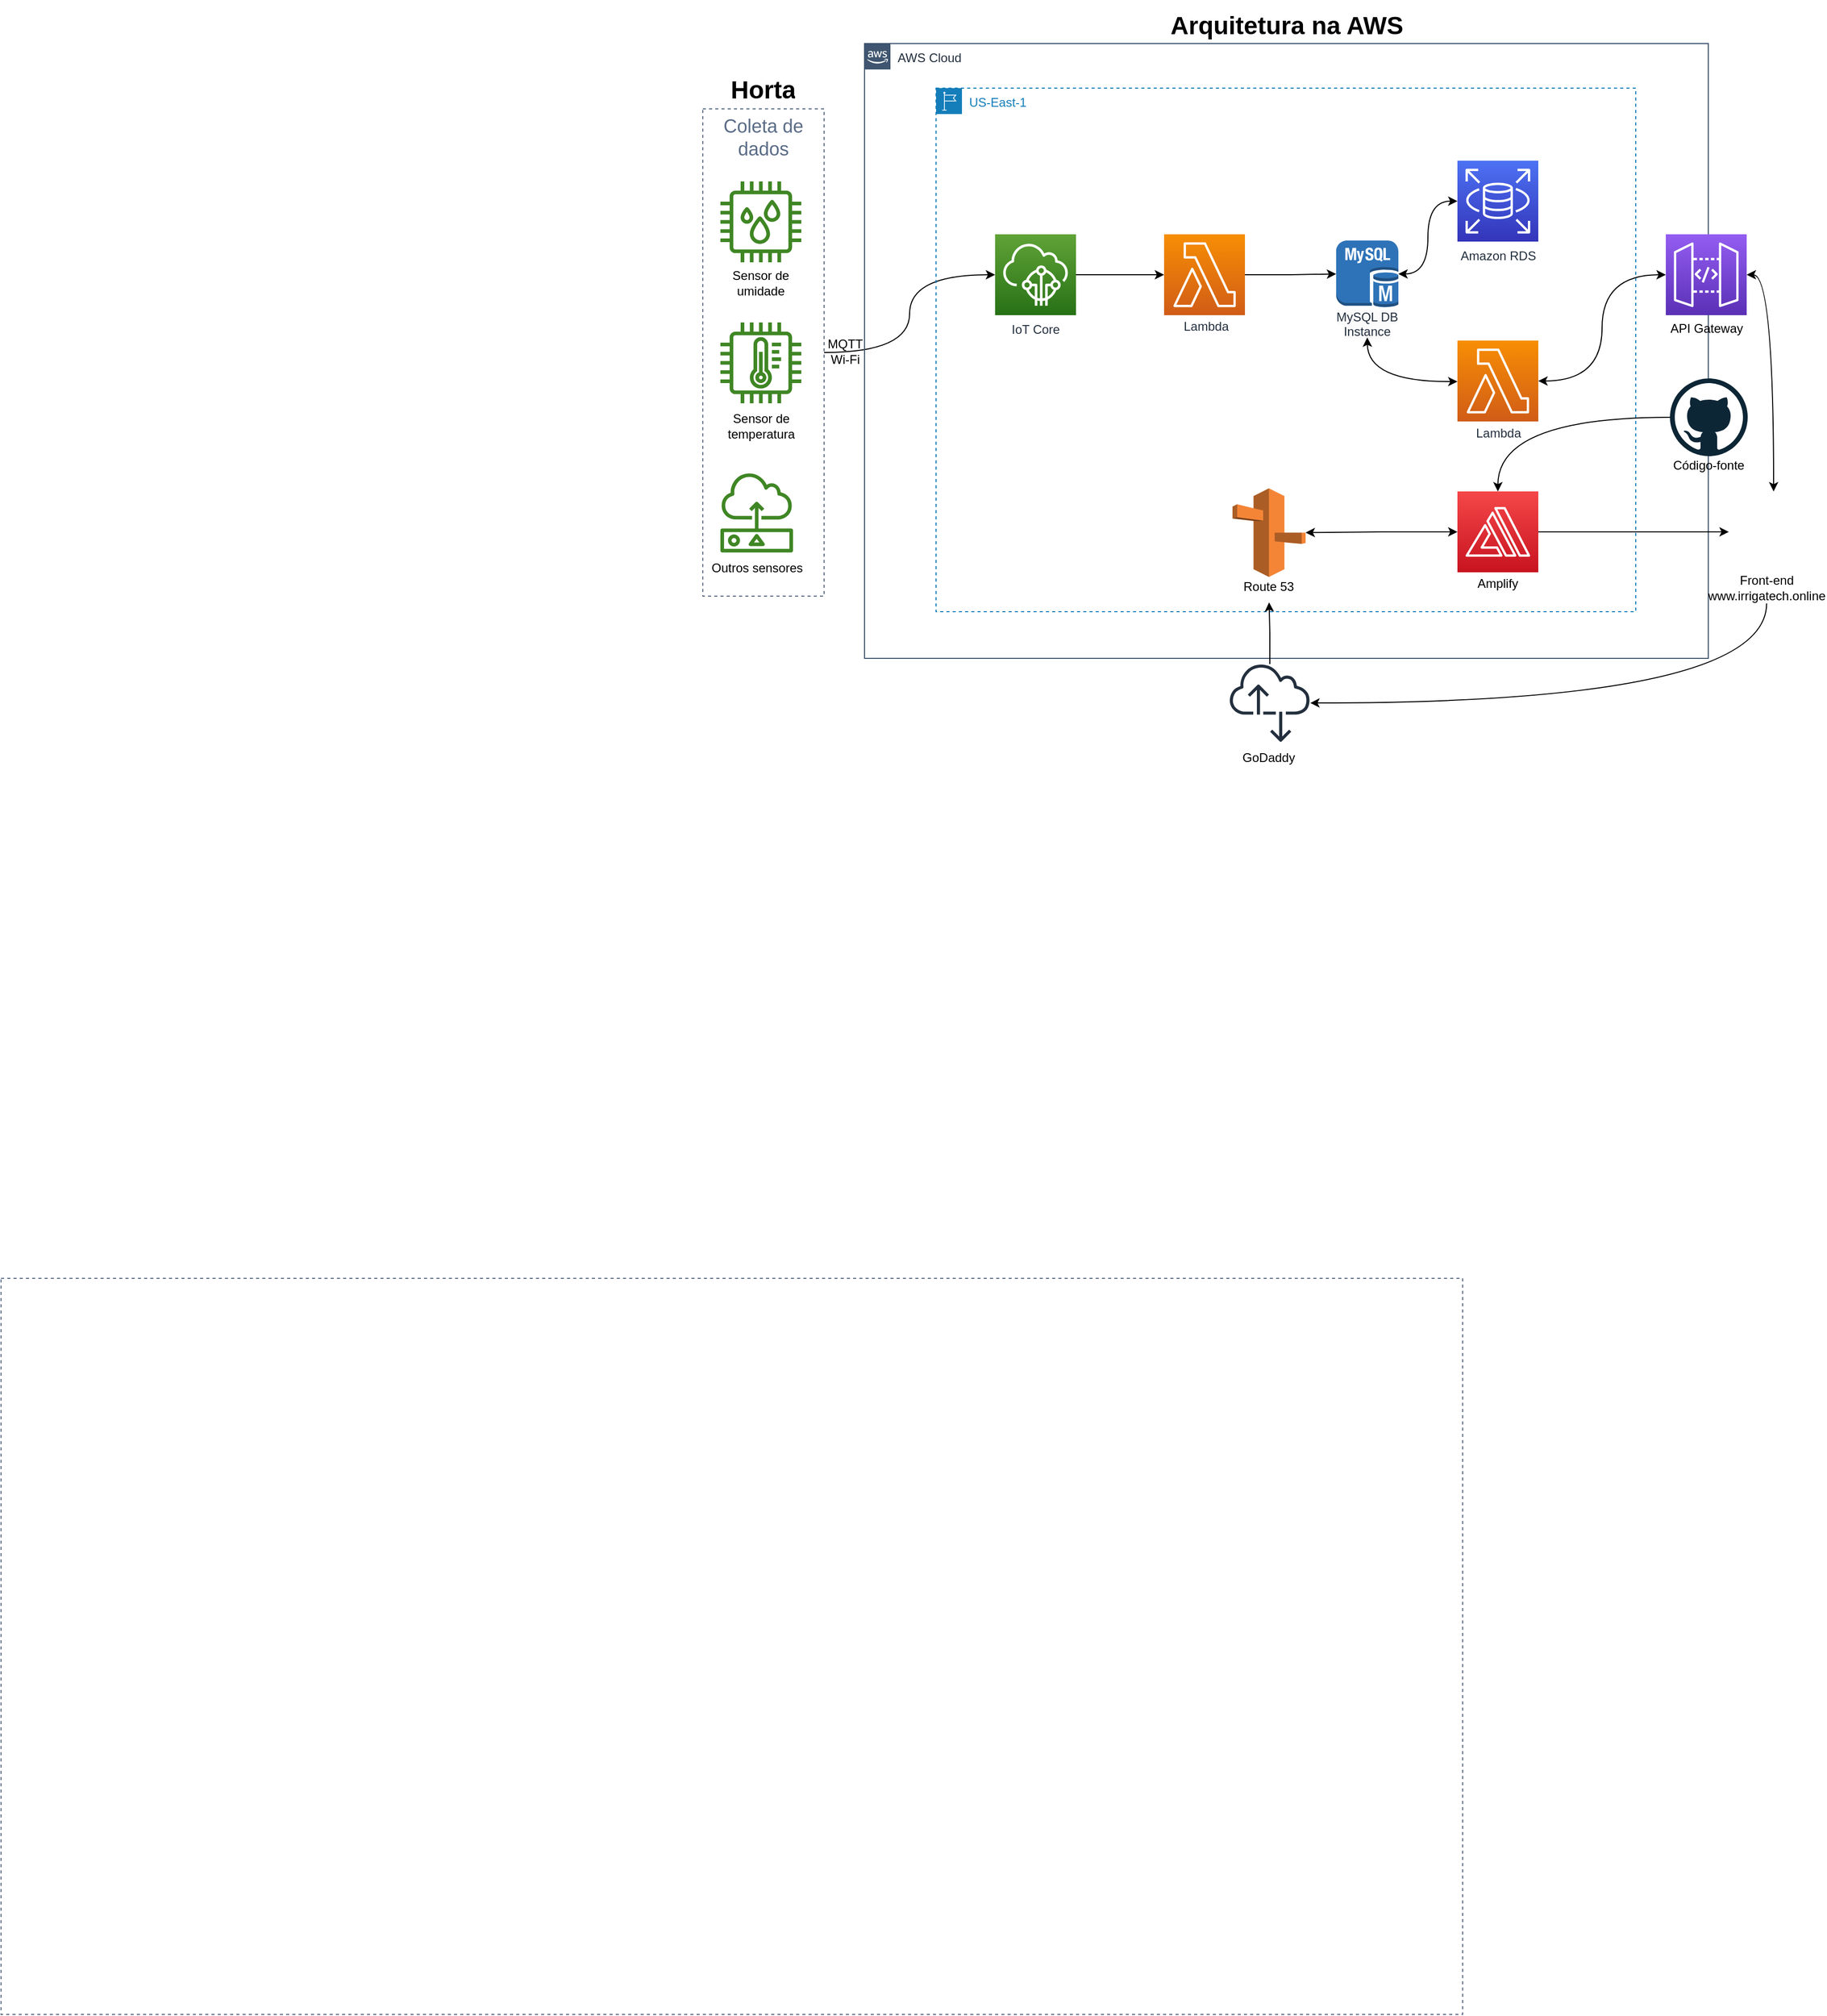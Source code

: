 <mxfile version="21.6.8" type="github">
  <diagram id="Ht1M8jgEwFfnCIfOTk4-" name="Page-1">
    <mxGraphModel dx="2234" dy="2758" grid="0" gridSize="10" guides="1" tooltips="1" connect="1" arrows="1" fold="1" page="0" pageScale="1" pageWidth="1169" pageHeight="827" background="#ffffff" math="0" shadow="0">
      <root>
        <mxCell id="0" />
        <mxCell id="1" parent="0" />
        <mxCell id="kr5C1dYKx8-NlbAN7hlA-49" style="edgeStyle=orthogonalEdgeStyle;rounded=0;orthogonalLoop=1;jettySize=auto;html=1;curved=1;" parent="1" source="kr5C1dYKx8-NlbAN7hlA-40" target="kr5C1dYKx8-NlbAN7hlA-3" edge="1">
          <mxGeometry relative="1" as="geometry" />
        </mxCell>
        <mxCell id="UEzPUAAOIrF-is8g5C7q-154" value="AWS Cloud" style="points=[[0,0],[0.25,0],[0.5,0],[0.75,0],[1,0],[1,0.25],[1,0.5],[1,0.75],[1,1],[0.75,1],[0.5,1],[0.25,1],[0,1],[0,0.75],[0,0.5],[0,0.25]];outlineConnect=0;gradientColor=none;html=1;whiteSpace=wrap;fontSize=12;fontStyle=0;shape=mxgraph.aws4.group;grIcon=mxgraph.aws4.group_aws_cloud_alt;strokeColor=#3F5570;fillColor=none;verticalAlign=top;align=left;spacingLeft=30;fontColor=#232F3E;dashed=0;labelBackgroundColor=#ffffff;container=1;pointerEvents=0;collapsible=0;recursiveResize=0;" parent="1" vertex="1">
          <mxGeometry x="377" y="-1667" width="814" height="593" as="geometry" />
        </mxCell>
        <mxCell id="kr5C1dYKx8-NlbAN7hlA-50" value="US-East-1&lt;br&gt;" style="points=[[0,0],[0.25,0],[0.5,0],[0.75,0],[1,0],[1,0.25],[1,0.5],[1,0.75],[1,1],[0.75,1],[0.5,1],[0.25,1],[0,1],[0,0.75],[0,0.5],[0,0.25]];outlineConnect=0;gradientColor=none;html=1;whiteSpace=wrap;fontSize=12;fontStyle=0;container=1;pointerEvents=0;collapsible=0;recursiveResize=0;shape=mxgraph.aws4.group;grIcon=mxgraph.aws4.group_region;strokeColor=#147EBA;fillColor=none;verticalAlign=top;align=left;spacingLeft=30;fontColor=#147EBA;dashed=1;" parent="UEzPUAAOIrF-is8g5C7q-154" vertex="1">
          <mxGeometry x="69" y="43" width="675" height="505" as="geometry" />
        </mxCell>
        <mxCell id="PHAPixelp1myfmrrP2Om-14" style="edgeStyle=orthogonalEdgeStyle;rounded=0;orthogonalLoop=1;jettySize=auto;html=1;startArrow=classic;startFill=1;curved=1;" parent="kr5C1dYKx8-NlbAN7hlA-50" source="kr5C1dYKx8-NlbAN7hlA-10" target="kr5C1dYKx8-NlbAN7hlA-13" edge="1">
          <mxGeometry relative="1" as="geometry" />
        </mxCell>
        <mxCell id="kr5C1dYKx8-NlbAN7hlA-10" value="Amazon RDS" style="sketch=0;points=[[0,0,0],[0.25,0,0],[0.5,0,0],[0.75,0,0],[1,0,0],[0,1,0],[0.25,1,0],[0.5,1,0],[0.75,1,0],[1,1,0],[0,0.25,0],[0,0.5,0],[0,0.75,0],[1,0.25,0],[1,0.5,0],[1,0.75,0]];outlineConnect=0;fontColor=#232F3E;gradientColor=#4D72F3;gradientDirection=north;fillColor=#3334B9;strokeColor=#ffffff;dashed=0;verticalLabelPosition=bottom;verticalAlign=top;align=center;html=1;fontSize=12;fontStyle=0;aspect=fixed;shape=mxgraph.aws4.resourceIcon;resIcon=mxgraph.aws4.rds;" parent="kr5C1dYKx8-NlbAN7hlA-50" vertex="1">
          <mxGeometry x="503" y="70" width="78" height="78" as="geometry" />
        </mxCell>
        <mxCell id="kr5C1dYKx8-NlbAN7hlA-16" value="" style="group" parent="kr5C1dYKx8-NlbAN7hlA-50" vertex="1" connectable="0">
          <mxGeometry x="381" y="147" width="70" height="99.5" as="geometry" />
        </mxCell>
        <mxCell id="kr5C1dYKx8-NlbAN7hlA-13" value="" style="outlineConnect=0;dashed=0;verticalLabelPosition=bottom;verticalAlign=top;align=center;html=1;shape=mxgraph.aws3.mysql_db_instance;fillColor=#2E73B8;gradientColor=none;" parent="kr5C1dYKx8-NlbAN7hlA-16" vertex="1">
          <mxGeometry x="5" width="60" height="64.5" as="geometry" />
        </mxCell>
        <mxCell id="kr5C1dYKx8-NlbAN7hlA-14" value="&lt;span style=&quot;color: rgb(35, 47, 62); font-family: Helvetica; font-size: 12px; font-style: normal; font-variant-ligatures: normal; font-variant-caps: normal; font-weight: 400; letter-spacing: normal; orphans: 2; text-indent: 0px; text-transform: none; widows: 2; word-spacing: 0px; -webkit-text-stroke-width: 0px; background-color: rgb(251, 251, 251); text-decoration-thickness: initial; text-decoration-style: initial; text-decoration-color: initial; float: none; display: inline !important;&quot;&gt;MySQL DB Instance&lt;/span&gt;" style="text;whiteSpace=wrap;html=1;align=center;fillColor=none;" parent="kr5C1dYKx8-NlbAN7hlA-16" vertex="1">
          <mxGeometry y="59.5" width="70" height="40" as="geometry" />
        </mxCell>
        <mxCell id="PHAPixelp1myfmrrP2Om-18" style="edgeStyle=orthogonalEdgeStyle;rounded=0;orthogonalLoop=1;jettySize=auto;html=1;curved=1;startArrow=classic;startFill=1;" parent="kr5C1dYKx8-NlbAN7hlA-50" edge="1">
          <mxGeometry relative="1" as="geometry">
            <mxPoint x="503" y="283" as="sourcePoint" />
            <mxPoint x="416" y="240.5" as="targetPoint" />
          </mxGeometry>
        </mxCell>
        <mxCell id="PHAPixelp1myfmrrP2Om-1" value="" style="sketch=0;points=[[0,0,0],[0.25,0,0],[0.5,0,0],[0.75,0,0],[1,0,0],[0,1,0],[0.25,1,0],[0.5,1,0],[0.75,1,0],[1,1,0],[0,0.25,0],[0,0.5,0],[0,0.75,0],[1,0.25,0],[1,0.5,0],[1,0.75,0]];outlineConnect=0;fontColor=#232F3E;gradientColor=#F78E04;gradientDirection=north;fillColor=#D05C17;strokeColor=#ffffff;dashed=0;verticalLabelPosition=bottom;verticalAlign=top;align=center;html=1;fontSize=12;fontStyle=0;aspect=fixed;shape=mxgraph.aws4.resourceIcon;resIcon=mxgraph.aws4.lambda;" parent="kr5C1dYKx8-NlbAN7hlA-50" vertex="1">
          <mxGeometry x="503" y="243.5" width="78" height="78" as="geometry" />
        </mxCell>
        <mxCell id="kr5C1dYKx8-NlbAN7hlA-8" value="" style="group" parent="kr5C1dYKx8-NlbAN7hlA-50" vertex="1" connectable="0">
          <mxGeometry x="57" y="141" width="78" height="118" as="geometry" />
        </mxCell>
        <mxCell id="kr5C1dYKx8-NlbAN7hlA-6" value="&lt;div style=&quot;text-align: center;&quot;&gt;&lt;font color=&quot;#232f3e&quot;&gt;&lt;span style=&quot;background-color: rgb(255, 255, 255);&quot;&gt;IoT Core&lt;/span&gt;&lt;/font&gt;&lt;/div&gt;" style="text;whiteSpace=wrap;html=1;" parent="kr5C1dYKx8-NlbAN7hlA-8" vertex="1">
          <mxGeometry x="13.5" y="78" width="51" height="40" as="geometry" />
        </mxCell>
        <mxCell id="kr5C1dYKx8-NlbAN7hlA-3" value="" style="sketch=0;points=[[0,0,0],[0.25,0,0],[0.5,0,0],[0.75,0,0],[1,0,0],[0,1,0],[0.25,1,0],[0.5,1,0],[0.75,1,0],[1,1,0],[0,0.25,0],[0,0.5,0],[0,0.75,0],[1,0.25,0],[1,0.5,0],[1,0.75,0]];outlineConnect=0;fontColor=#232F3E;gradientColor=#60A337;gradientDirection=north;fillColor=#277116;strokeColor=#ffffff;dashed=0;verticalLabelPosition=bottom;verticalAlign=top;align=center;html=1;fontSize=12;fontStyle=0;aspect=fixed;shape=mxgraph.aws4.resourceIcon;resIcon=mxgraph.aws4.iot_core;" parent="kr5C1dYKx8-NlbAN7hlA-8" vertex="1">
          <mxGeometry width="78" height="78" as="geometry" />
        </mxCell>
        <mxCell id="kr5C1dYKx8-NlbAN7hlA-51" style="edgeStyle=orthogonalEdgeStyle;rounded=0;orthogonalLoop=1;jettySize=auto;html=1;exitX=1;exitY=0.5;exitDx=0;exitDy=0;exitPerimeter=0;" parent="kr5C1dYKx8-NlbAN7hlA-50" source="kr5C1dYKx8-NlbAN7hlA-3" target="PHAPixelp1myfmrrP2Om-6" edge="1">
          <mxGeometry relative="1" as="geometry">
            <mxPoint x="217.001" y="180" as="targetPoint" />
          </mxGeometry>
        </mxCell>
        <mxCell id="PHAPixelp1myfmrrP2Om-16" style="edgeStyle=orthogonalEdgeStyle;rounded=0;orthogonalLoop=1;jettySize=auto;html=1;" parent="kr5C1dYKx8-NlbAN7hlA-50" source="PHAPixelp1myfmrrP2Om-6" target="kr5C1dYKx8-NlbAN7hlA-13" edge="1">
          <mxGeometry relative="1" as="geometry" />
        </mxCell>
        <mxCell id="PHAPixelp1myfmrrP2Om-6" value="" style="sketch=0;points=[[0,0,0],[0.25,0,0],[0.5,0,0],[0.75,0,0],[1,0,0],[0,1,0],[0.25,1,0],[0.5,1,0],[0.75,1,0],[1,1,0],[0,0.25,0],[0,0.5,0],[0,0.75,0],[1,0.25,0],[1,0.5,0],[1,0.75,0]];outlineConnect=0;fontColor=#232F3E;gradientColor=#F78E04;gradientDirection=north;fillColor=#D05C17;strokeColor=#ffffff;dashed=0;verticalLabelPosition=bottom;verticalAlign=top;align=center;html=1;fontSize=12;fontStyle=0;aspect=fixed;shape=mxgraph.aws4.resourceIcon;resIcon=mxgraph.aws4.lambda;" parent="kr5C1dYKx8-NlbAN7hlA-50" vertex="1">
          <mxGeometry x="220" y="141" width="78" height="78" as="geometry" />
        </mxCell>
        <mxCell id="PHAPixelp1myfmrrP2Om-10" value="&lt;span style=&quot;color: rgb(35, 47, 62); font-family: Helvetica; font-size: 12px; font-style: normal; font-variant-ligatures: normal; font-variant-caps: normal; font-weight: 400; letter-spacing: normal; orphans: 2; text-align: center; text-indent: 0px; text-transform: none; widows: 2; word-spacing: 0px; -webkit-text-stroke-width: 0px; background-color: rgb(255, 255, 255); text-decoration-thickness: initial; text-decoration-style: initial; text-decoration-color: initial; float: none; display: inline !important;&quot;&gt;Lambda&lt;/span&gt;" style="text;whiteSpace=wrap;html=1;" parent="kr5C1dYKx8-NlbAN7hlA-50" vertex="1">
          <mxGeometry x="237.003" y="216.003" width="74" height="36" as="geometry" />
        </mxCell>
        <mxCell id="PHAPixelp1myfmrrP2Om-21" value="&lt;span style=&quot;color: rgb(35, 47, 62); font-family: Helvetica; font-size: 12px; font-style: normal; font-variant-ligatures: normal; font-variant-caps: normal; font-weight: 400; letter-spacing: normal; orphans: 2; text-align: center; text-indent: 0px; text-transform: none; widows: 2; word-spacing: 0px; -webkit-text-stroke-width: 0px; background-color: rgb(255, 255, 255); text-decoration-thickness: initial; text-decoration-style: initial; text-decoration-color: initial; float: none; display: inline !important;&quot;&gt;Lambda&lt;/span&gt;" style="text;whiteSpace=wrap;html=1;" parent="kr5C1dYKx8-NlbAN7hlA-50" vertex="1">
          <mxGeometry x="519.003" y="319.003" width="74" height="36" as="geometry" />
        </mxCell>
        <mxCell id="ZWRgUhdpEPvsVWQrZUbX-3" value="" style="group" vertex="1" connectable="0" parent="kr5C1dYKx8-NlbAN7hlA-50">
          <mxGeometry x="503" y="389" width="78" height="104" as="geometry" />
        </mxCell>
        <mxCell id="ZWRgUhdpEPvsVWQrZUbX-1" value="" style="sketch=0;points=[[0,0,0],[0.25,0,0],[0.5,0,0],[0.75,0,0],[1,0,0],[0,1,0],[0.25,1,0],[0.5,1,0],[0.75,1,0],[1,1,0],[0,0.25,0],[0,0.5,0],[0,0.75,0],[1,0.25,0],[1,0.5,0],[1,0.75,0]];outlineConnect=0;fontColor=#232F3E;gradientColor=#F54749;gradientDirection=north;fillColor=#C7131F;strokeColor=#ffffff;dashed=0;verticalLabelPosition=bottom;verticalAlign=top;align=center;html=1;fontSize=12;fontStyle=0;aspect=fixed;shape=mxgraph.aws4.resourceIcon;resIcon=mxgraph.aws4.amplify;" vertex="1" parent="ZWRgUhdpEPvsVWQrZUbX-3">
          <mxGeometry width="78" height="78" as="geometry" />
        </mxCell>
        <mxCell id="ZWRgUhdpEPvsVWQrZUbX-2" value="Amplify" style="text;html=1;strokeColor=none;fillColor=none;align=center;verticalAlign=middle;whiteSpace=wrap;rounded=0;" vertex="1" parent="ZWRgUhdpEPvsVWQrZUbX-3">
          <mxGeometry x="9" y="74" width="60" height="30" as="geometry" />
        </mxCell>
        <mxCell id="ZWRgUhdpEPvsVWQrZUbX-18" value="" style="outlineConnect=0;dashed=0;verticalLabelPosition=bottom;verticalAlign=top;align=center;html=1;shape=mxgraph.aws3.route_53;fillColor=#F58536;gradientColor=none;" vertex="1" parent="kr5C1dYKx8-NlbAN7hlA-50">
          <mxGeometry x="286" y="386" width="70.5" height="85.5" as="geometry" />
        </mxCell>
        <mxCell id="ZWRgUhdpEPvsVWQrZUbX-19" style="edgeStyle=orthogonalEdgeStyle;rounded=0;orthogonalLoop=1;jettySize=auto;html=1;startArrow=classic;startFill=1;" edge="1" parent="kr5C1dYKx8-NlbAN7hlA-50" source="ZWRgUhdpEPvsVWQrZUbX-1" target="ZWRgUhdpEPvsVWQrZUbX-18">
          <mxGeometry relative="1" as="geometry" />
        </mxCell>
        <mxCell id="ZWRgUhdpEPvsVWQrZUbX-20" value="Route 53" style="text;html=1;strokeColor=none;fillColor=none;align=center;verticalAlign=middle;whiteSpace=wrap;rounded=0;" vertex="1" parent="kr5C1dYKx8-NlbAN7hlA-50">
          <mxGeometry x="291.25" y="466" width="60" height="30" as="geometry" />
        </mxCell>
        <mxCell id="PHAPixelp1myfmrrP2Om-19" style="edgeStyle=orthogonalEdgeStyle;rounded=0;orthogonalLoop=1;jettySize=auto;html=1;entryX=0;entryY=0.5;entryDx=0;entryDy=0;entryPerimeter=0;curved=1;startArrow=classic;startFill=1;" parent="UEzPUAAOIrF-is8g5C7q-154" source="PHAPixelp1myfmrrP2Om-1" target="PHAPixelp1myfmrrP2Om-2" edge="1">
          <mxGeometry relative="1" as="geometry" />
        </mxCell>
        <mxCell id="kr5C1dYKx8-NlbAN7hlA-84" value="API Gateway" style="text;html=1;align=center;verticalAlign=middle;resizable=0;points=[];autosize=1;strokeColor=none;fillColor=none;" parent="UEzPUAAOIrF-is8g5C7q-154" vertex="1">
          <mxGeometry x="768" y="262" width="88" height="26" as="geometry" />
        </mxCell>
        <mxCell id="PHAPixelp1myfmrrP2Om-2" value="" style="sketch=0;points=[[0,0,0],[0.25,0,0],[0.5,0,0],[0.75,0,0],[1,0,0],[0,1,0],[0.25,1,0],[0.5,1,0],[0.75,1,0],[1,1,0],[0,0.25,0],[0,0.5,0],[0,0.75,0],[1,0.25,0],[1,0.5,0],[1,0.75,0]];outlineConnect=0;fontColor=#232F3E;gradientColor=#945DF2;gradientDirection=north;fillColor=#5A30B5;strokeColor=#ffffff;dashed=0;verticalLabelPosition=bottom;verticalAlign=top;align=center;html=1;fontSize=12;fontStyle=0;aspect=fixed;shape=mxgraph.aws4.resourceIcon;resIcon=mxgraph.aws4.api_gateway;" parent="UEzPUAAOIrF-is8g5C7q-154" vertex="1">
          <mxGeometry x="773" y="184" width="78" height="78" as="geometry" />
        </mxCell>
        <mxCell id="kr5C1dYKx8-NlbAN7hlA-20" value="&lt;h1&gt;&lt;span style=&quot;background-color: initial;&quot;&gt;Horta&lt;/span&gt;&lt;br&gt;&lt;/h1&gt;" style="text;html=1;strokeColor=none;fillColor=none;spacing=5;spacingTop=-20;whiteSpace=wrap;overflow=hidden;rounded=0;" parent="1" vertex="1">
          <mxGeometry x="243" y="-1642" width="70" height="40" as="geometry" />
        </mxCell>
        <mxCell id="kr5C1dYKx8-NlbAN7hlA-2" value="Arquitetura na AWS" style="text;strokeColor=none;fillColor=none;html=1;fontSize=24;fontStyle=1;verticalAlign=middle;align=center;" parent="1" vertex="1">
          <mxGeometry x="631.5" y="-1709" width="305" height="50" as="geometry" />
        </mxCell>
        <mxCell id="kr5C1dYKx8-NlbAN7hlA-54" value="MQTT&lt;br&gt;Wi-Fi" style="text;html=1;align=center;verticalAlign=middle;resizable=0;points=[];autosize=1;strokeColor=none;fillColor=none;" parent="1" vertex="1">
          <mxGeometry x="328" y="-1390.5" width="60" height="40" as="geometry" />
        </mxCell>
        <mxCell id="kr5C1dYKx8-NlbAN7hlA-90" value="" style="fillColor=none;strokeColor=#5A6C86;dashed=1;verticalAlign=top;fontStyle=0;fontColor=#5A6C86;whiteSpace=wrap;html=1;" parent="1" vertex="1">
          <mxGeometry x="-456" y="-476" width="1410" height="710" as="geometry" />
        </mxCell>
        <mxCell id="ZWRgUhdpEPvsVWQrZUbX-9" style="edgeStyle=orthogonalEdgeStyle;rounded=0;orthogonalLoop=1;jettySize=auto;html=1;curved=1;" edge="1" parent="1" source="ZWRgUhdpEPvsVWQrZUbX-7" target="ZWRgUhdpEPvsVWQrZUbX-1">
          <mxGeometry relative="1" as="geometry" />
        </mxCell>
        <mxCell id="ZWRgUhdpEPvsVWQrZUbX-7" value="" style="dashed=0;outlineConnect=0;html=1;align=center;labelPosition=center;verticalLabelPosition=bottom;verticalAlign=top;shape=mxgraph.weblogos.github" vertex="1" parent="1">
          <mxGeometry x="1154" y="-1344" width="75" height="75" as="geometry" />
        </mxCell>
        <mxCell id="ZWRgUhdpEPvsVWQrZUbX-8" value="Código-fonte" style="text;html=1;strokeColor=none;fillColor=none;align=center;verticalAlign=middle;whiteSpace=wrap;rounded=0;" vertex="1" parent="1">
          <mxGeometry x="1150" y="-1275" width="83" height="30" as="geometry" />
        </mxCell>
        <mxCell id="ZWRgUhdpEPvsVWQrZUbX-12" style="edgeStyle=orthogonalEdgeStyle;rounded=0;orthogonalLoop=1;jettySize=auto;html=1;curved=1;" edge="1" parent="1" source="ZWRgUhdpEPvsVWQrZUbX-1" target="ZWRgUhdpEPvsVWQrZUbX-10">
          <mxGeometry relative="1" as="geometry" />
        </mxCell>
        <mxCell id="ZWRgUhdpEPvsVWQrZUbX-24" style="edgeStyle=orthogonalEdgeStyle;rounded=0;orthogonalLoop=1;jettySize=auto;html=1;" edge="1" parent="1" source="ZWRgUhdpEPvsVWQrZUbX-22" target="ZWRgUhdpEPvsVWQrZUbX-20">
          <mxGeometry relative="1" as="geometry" />
        </mxCell>
        <mxCell id="ZWRgUhdpEPvsVWQrZUbX-25" value="" style="group" vertex="1" connectable="0" parent="1">
          <mxGeometry x="729" y="-1070" width="78" height="107" as="geometry" />
        </mxCell>
        <mxCell id="ZWRgUhdpEPvsVWQrZUbX-22" value="" style="sketch=0;outlineConnect=0;fontColor=#232F3E;gradientColor=none;fillColor=#232F3D;strokeColor=none;dashed=0;verticalLabelPosition=bottom;verticalAlign=top;align=center;html=1;fontSize=12;fontStyle=0;aspect=fixed;pointerEvents=1;shape=mxgraph.aws4.internet_alt2;" vertex="1" parent="ZWRgUhdpEPvsVWQrZUbX-25">
          <mxGeometry width="78" height="78" as="geometry" />
        </mxCell>
        <mxCell id="ZWRgUhdpEPvsVWQrZUbX-23" value="GoDaddy" style="text;html=1;strokeColor=none;fillColor=none;align=center;verticalAlign=middle;whiteSpace=wrap;rounded=0;" vertex="1" parent="ZWRgUhdpEPvsVWQrZUbX-25">
          <mxGeometry x="8" y="77" width="60" height="30" as="geometry" />
        </mxCell>
        <mxCell id="ZWRgUhdpEPvsVWQrZUbX-31" style="edgeStyle=orthogonalEdgeStyle;rounded=0;orthogonalLoop=1;jettySize=auto;html=1;curved=1;startArrow=classic;startFill=1;endArrow=none;endFill=0;" edge="1" parent="1" source="ZWRgUhdpEPvsVWQrZUbX-22" target="ZWRgUhdpEPvsVWQrZUbX-11">
          <mxGeometry relative="1" as="geometry" />
        </mxCell>
        <mxCell id="ZWRgUhdpEPvsVWQrZUbX-44" value="" style="group" vertex="1" connectable="0" parent="1">
          <mxGeometry x="1190" y="-1235" width="114.5" height="108" as="geometry" />
        </mxCell>
        <mxCell id="ZWRgUhdpEPvsVWQrZUbX-10" value="" style="shape=image;html=1;verticalAlign=top;verticalLabelPosition=bottom;labelBackgroundColor=#ffffff;imageAspect=0;aspect=fixed;image=https://cdn2.iconfinder.com/data/icons/circle-icons-1/64/browser-128.png;container=0;" vertex="1" parent="ZWRgUhdpEPvsVWQrZUbX-44">
          <mxGeometry x="20.75" width="78" height="78" as="geometry" />
        </mxCell>
        <mxCell id="ZWRgUhdpEPvsVWQrZUbX-11" value="Front-end&lt;br&gt;www.irrigatech.online&lt;br&gt;" style="text;html=1;strokeColor=none;fillColor=none;align=center;verticalAlign=middle;whiteSpace=wrap;rounded=0;" vertex="1" parent="ZWRgUhdpEPvsVWQrZUbX-44">
          <mxGeometry y="78" width="114.5" height="30" as="geometry" />
        </mxCell>
        <mxCell id="ZWRgUhdpEPvsVWQrZUbX-45" style="edgeStyle=orthogonalEdgeStyle;rounded=0;orthogonalLoop=1;jettySize=auto;html=1;entryX=1;entryY=0.5;entryDx=0;entryDy=0;entryPerimeter=0;curved=1;startArrow=classic;startFill=1;" edge="1" parent="1" source="ZWRgUhdpEPvsVWQrZUbX-10" target="PHAPixelp1myfmrrP2Om-2">
          <mxGeometry relative="1" as="geometry">
            <Array as="points">
              <mxPoint x="1254" y="-1444" />
            </Array>
          </mxGeometry>
        </mxCell>
        <mxCell id="ZWRgUhdpEPvsVWQrZUbX-46" value="" style="group" vertex="1" connectable="0" parent="1">
          <mxGeometry x="218" y="-1604" width="120" height="470" as="geometry" />
        </mxCell>
        <mxCell id="kr5C1dYKx8-NlbAN7hlA-40" value="&lt;font style=&quot;font-size: 18px;&quot;&gt;Coleta de dados&lt;/font&gt;" style="fillColor=none;strokeColor=#5A6C86;dashed=1;verticalAlign=top;fontStyle=0;fontColor=#5A6C86;whiteSpace=wrap;html=1;" parent="ZWRgUhdpEPvsVWQrZUbX-46" vertex="1">
          <mxGeometry x="3" width="117" height="470" as="geometry" />
        </mxCell>
        <mxCell id="kr5C1dYKx8-NlbAN7hlA-21" value="" style="group" parent="ZWRgUhdpEPvsVWQrZUbX-46" vertex="1" connectable="0">
          <mxGeometry x="20" y="70" width="78" height="267.5" as="geometry" />
        </mxCell>
        <mxCell id="kr5C1dYKx8-NlbAN7hlA-23" value="" style="group" parent="kr5C1dYKx8-NlbAN7hlA-21" vertex="1" connectable="0">
          <mxGeometry width="78" height="267.5" as="geometry" />
        </mxCell>
        <mxCell id="kr5C1dYKx8-NlbAN7hlA-17" value="" style="sketch=0;outlineConnect=0;fontColor=#232F3E;gradientColor=none;fillColor=#3F8624;strokeColor=none;dashed=0;verticalLabelPosition=bottom;verticalAlign=top;align=center;html=1;fontSize=12;fontStyle=0;aspect=fixed;pointerEvents=1;shape=mxgraph.aws4.iot_thing_humidity_sensor;" parent="kr5C1dYKx8-NlbAN7hlA-23" vertex="1">
          <mxGeometry width="78" height="78" as="geometry" />
        </mxCell>
        <mxCell id="kr5C1dYKx8-NlbAN7hlA-19" value="Sensor de umidade" style="text;html=1;strokeColor=none;fillColor=none;align=center;verticalAlign=middle;whiteSpace=wrap;rounded=0;" parent="kr5C1dYKx8-NlbAN7hlA-23" vertex="1">
          <mxGeometry x="9" y="78" width="60" height="40" as="geometry" />
        </mxCell>
        <mxCell id="kr5C1dYKx8-NlbAN7hlA-24" value="" style="group" parent="kr5C1dYKx8-NlbAN7hlA-23" vertex="1" connectable="0">
          <mxGeometry y="130" width="78" height="126" as="geometry" />
        </mxCell>
        <mxCell id="kr5C1dYKx8-NlbAN7hlA-42" value="" style="group" parent="kr5C1dYKx8-NlbAN7hlA-24" vertex="1" connectable="0">
          <mxGeometry y="6" width="78" height="120" as="geometry" />
        </mxCell>
        <mxCell id="kr5C1dYKx8-NlbAN7hlA-22" value="Sensor de temperatura" style="text;html=1;strokeColor=none;fillColor=none;align=center;verticalAlign=middle;whiteSpace=wrap;rounded=0;" parent="kr5C1dYKx8-NlbAN7hlA-42" vertex="1">
          <mxGeometry x="8.5" y="80" width="61" height="40" as="geometry" />
        </mxCell>
        <mxCell id="kr5C1dYKx8-NlbAN7hlA-41" value="" style="sketch=0;outlineConnect=0;fontColor=#232F3E;gradientColor=none;fillColor=#3F8624;strokeColor=none;dashed=0;verticalLabelPosition=bottom;verticalAlign=top;align=center;html=1;fontSize=12;fontStyle=0;aspect=fixed;pointerEvents=1;shape=mxgraph.aws4.iot_thing_temperature_sensor;" parent="kr5C1dYKx8-NlbAN7hlA-42" vertex="1">
          <mxGeometry width="78" height="78" as="geometry" />
        </mxCell>
        <mxCell id="kr5C1dYKx8-NlbAN7hlA-46" value="" style="sketch=0;outlineConnect=0;fontColor=#232F3E;gradientColor=none;fillColor=#3F8624;strokeColor=none;dashed=0;verticalLabelPosition=bottom;verticalAlign=top;align=center;html=1;fontSize=12;fontStyle=0;aspect=fixed;pointerEvents=1;shape=mxgraph.aws4.sensor;" parent="ZWRgUhdpEPvsVWQrZUbX-46" vertex="1">
          <mxGeometry x="20" y="350" width="70" height="78" as="geometry" />
        </mxCell>
        <mxCell id="kr5C1dYKx8-NlbAN7hlA-47" value="Outros sensores" style="text;html=1;align=center;verticalAlign=middle;resizable=0;points=[];autosize=1;strokeColor=none;fillColor=none;" parent="ZWRgUhdpEPvsVWQrZUbX-46" vertex="1">
          <mxGeometry y="428" width="110" height="30" as="geometry" />
        </mxCell>
      </root>
    </mxGraphModel>
  </diagram>
</mxfile>
